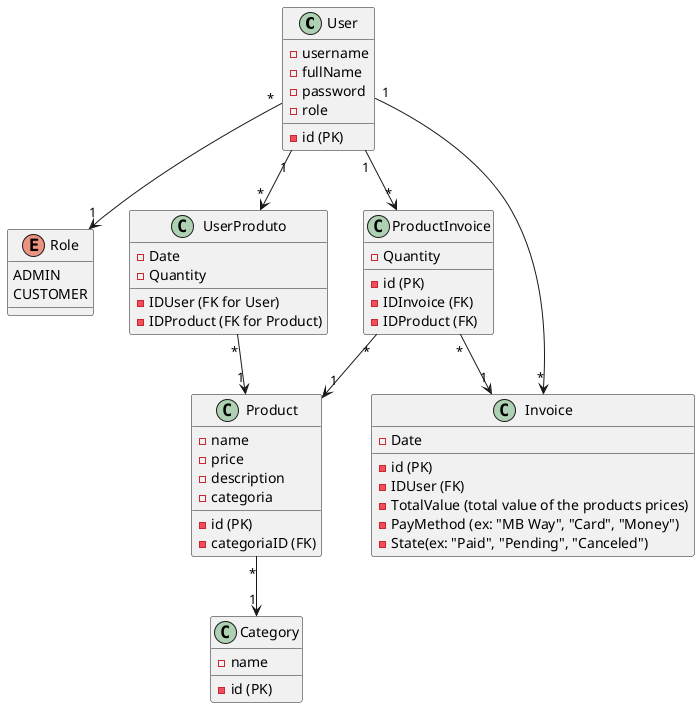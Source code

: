 @startuml
class User{
    -id (PK)
    -username
    -fullName
    -password
    -role
}

enum Role {
    ADMIN
    CUSTOMER

}
class UserProduto{

   - IDUser (FK for User)
   - IDProduct (FK for Product)
   - Date
   - Quantity

}


class Product {
   -id (PK)
   -categoriaID (FK)
   -name
   -price
   -description
   -categoria
}




class Category {
    - id (PK)
    - name
}

class Invoice {
  - id (PK)
  - IDUser (FK)
  - Date
  - TotalValue (total value of the products prices)
  - PayMethod (ex: "MB Way", "Card", "Money")
  - State(ex: "Paid", "Pending", "Canceled")

}

class ProductInvoice {
 - id (PK)
 - IDInvoice (FK)
 - IDProduct (FK)
 - Quantity

}


User "*" --> "1" Role
User "1" --> "*" Invoice
User "1" --> "*" UserProduto
User "1" --> "*" ProductInvoice

UserProduto "*" --> "1" Product

Product "*" --> "1" Category



ProductInvoice "*" --> "1" Product
ProductInvoice "*" --> "1" Invoice
@enduml